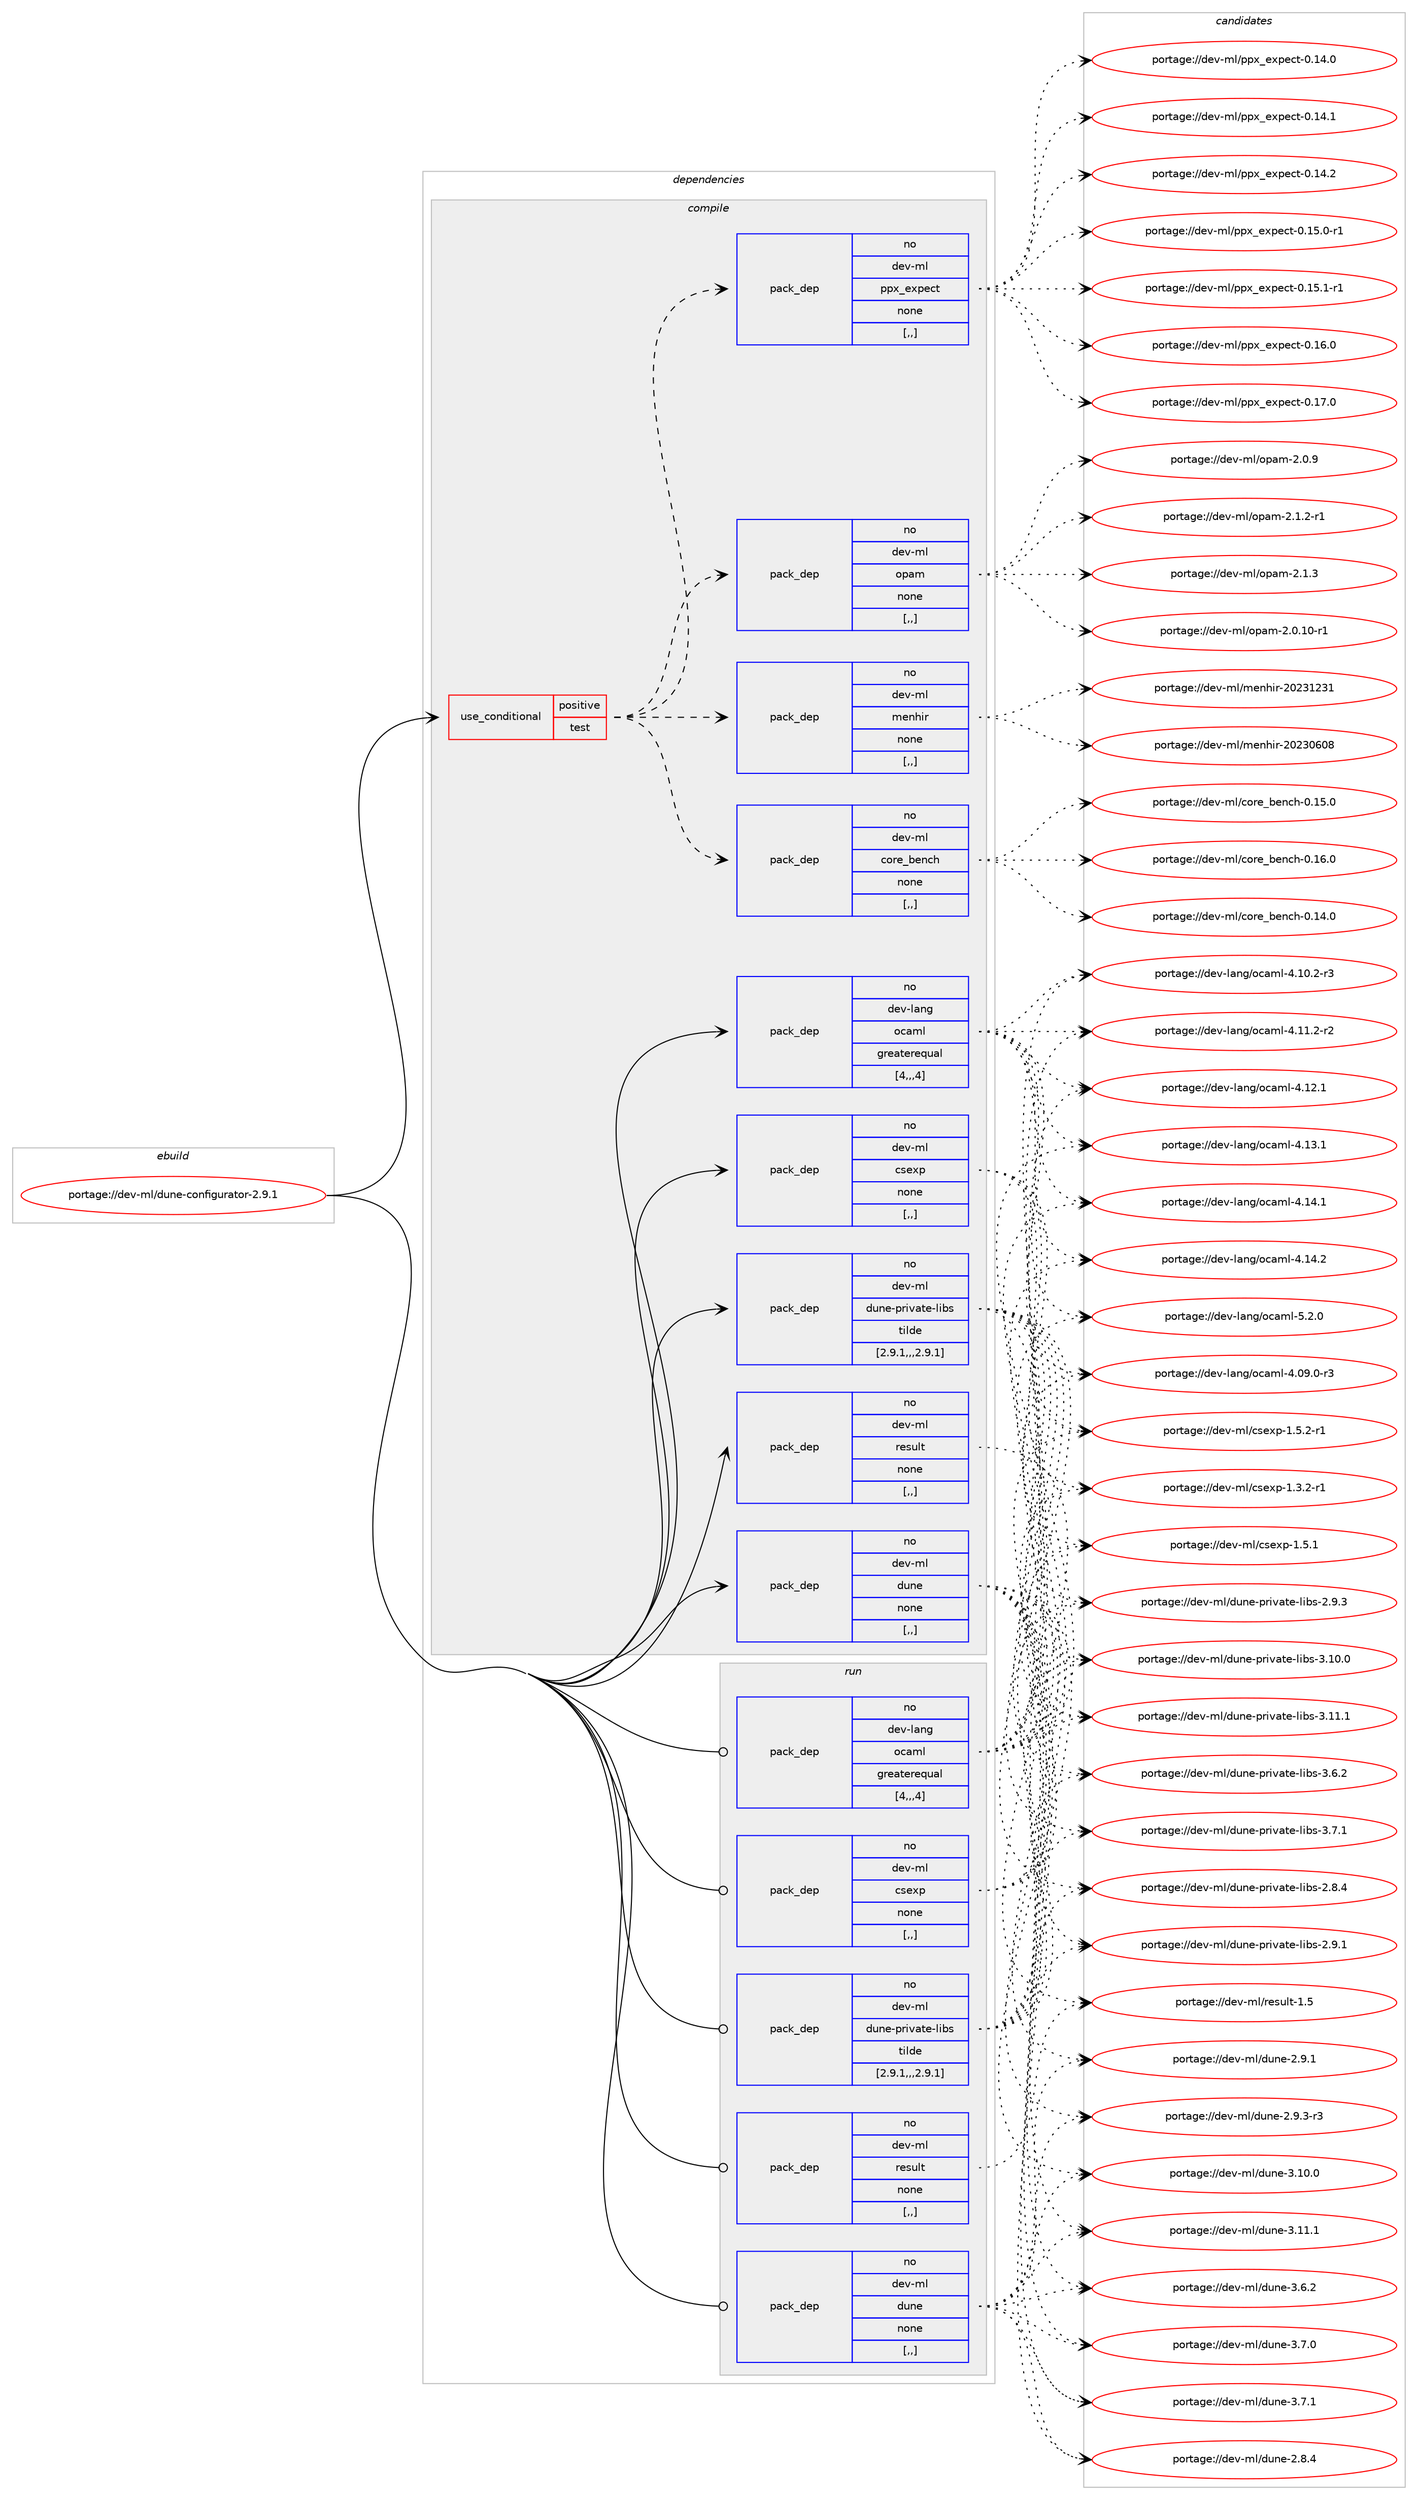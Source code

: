 digraph prolog {

# *************
# Graph options
# *************

newrank=true;
concentrate=true;
compound=true;
graph [rankdir=LR,fontname=Helvetica,fontsize=10,ranksep=1.5];#, ranksep=2.5, nodesep=0.2];
edge  [arrowhead=vee];
node  [fontname=Helvetica,fontsize=10];

# **********
# The ebuild
# **********

subgraph cluster_leftcol {
color=gray;
rank=same;
label=<<i>ebuild</i>>;
id [label="portage://dev-ml/dune-configurator-2.9.1", color=red, width=4, href="../dev-ml/dune-configurator-2.9.1.svg"];
}

# ****************
# The dependencies
# ****************

subgraph cluster_midcol {
color=gray;
label=<<i>dependencies</i>>;
subgraph cluster_compile {
fillcolor="#eeeeee";
style=filled;
label=<<i>compile</i>>;
subgraph cond28479 {
dependency115875 [label=<<TABLE BORDER="0" CELLBORDER="1" CELLSPACING="0" CELLPADDING="4"><TR><TD ROWSPAN="3" CELLPADDING="10">use_conditional</TD></TR><TR><TD>positive</TD></TR><TR><TD>test</TD></TR></TABLE>>, shape=none, color=red];
subgraph pack86232 {
dependency115876 [label=<<TABLE BORDER="0" CELLBORDER="1" CELLSPACING="0" CELLPADDING="4" WIDTH="220"><TR><TD ROWSPAN="6" CELLPADDING="30">pack_dep</TD></TR><TR><TD WIDTH="110">no</TD></TR><TR><TD>dev-ml</TD></TR><TR><TD>core_bench</TD></TR><TR><TD>none</TD></TR><TR><TD>[,,]</TD></TR></TABLE>>, shape=none, color=blue];
}
dependency115875:e -> dependency115876:w [weight=20,style="dashed",arrowhead="vee"];
subgraph pack86233 {
dependency115877 [label=<<TABLE BORDER="0" CELLBORDER="1" CELLSPACING="0" CELLPADDING="4" WIDTH="220"><TR><TD ROWSPAN="6" CELLPADDING="30">pack_dep</TD></TR><TR><TD WIDTH="110">no</TD></TR><TR><TD>dev-ml</TD></TR><TR><TD>menhir</TD></TR><TR><TD>none</TD></TR><TR><TD>[,,]</TD></TR></TABLE>>, shape=none, color=blue];
}
dependency115875:e -> dependency115877:w [weight=20,style="dashed",arrowhead="vee"];
subgraph pack86234 {
dependency115878 [label=<<TABLE BORDER="0" CELLBORDER="1" CELLSPACING="0" CELLPADDING="4" WIDTH="220"><TR><TD ROWSPAN="6" CELLPADDING="30">pack_dep</TD></TR><TR><TD WIDTH="110">no</TD></TR><TR><TD>dev-ml</TD></TR><TR><TD>opam</TD></TR><TR><TD>none</TD></TR><TR><TD>[,,]</TD></TR></TABLE>>, shape=none, color=blue];
}
dependency115875:e -> dependency115878:w [weight=20,style="dashed",arrowhead="vee"];
subgraph pack86235 {
dependency115879 [label=<<TABLE BORDER="0" CELLBORDER="1" CELLSPACING="0" CELLPADDING="4" WIDTH="220"><TR><TD ROWSPAN="6" CELLPADDING="30">pack_dep</TD></TR><TR><TD WIDTH="110">no</TD></TR><TR><TD>dev-ml</TD></TR><TR><TD>ppx_expect</TD></TR><TR><TD>none</TD></TR><TR><TD>[,,]</TD></TR></TABLE>>, shape=none, color=blue];
}
dependency115875:e -> dependency115879:w [weight=20,style="dashed",arrowhead="vee"];
}
id:e -> dependency115875:w [weight=20,style="solid",arrowhead="vee"];
subgraph pack86236 {
dependency115880 [label=<<TABLE BORDER="0" CELLBORDER="1" CELLSPACING="0" CELLPADDING="4" WIDTH="220"><TR><TD ROWSPAN="6" CELLPADDING="30">pack_dep</TD></TR><TR><TD WIDTH="110">no</TD></TR><TR><TD>dev-lang</TD></TR><TR><TD>ocaml</TD></TR><TR><TD>greaterequal</TD></TR><TR><TD>[4,,,4]</TD></TR></TABLE>>, shape=none, color=blue];
}
id:e -> dependency115880:w [weight=20,style="solid",arrowhead="vee"];
subgraph pack86237 {
dependency115881 [label=<<TABLE BORDER="0" CELLBORDER="1" CELLSPACING="0" CELLPADDING="4" WIDTH="220"><TR><TD ROWSPAN="6" CELLPADDING="30">pack_dep</TD></TR><TR><TD WIDTH="110">no</TD></TR><TR><TD>dev-ml</TD></TR><TR><TD>csexp</TD></TR><TR><TD>none</TD></TR><TR><TD>[,,]</TD></TR></TABLE>>, shape=none, color=blue];
}
id:e -> dependency115881:w [weight=20,style="solid",arrowhead="vee"];
subgraph pack86238 {
dependency115882 [label=<<TABLE BORDER="0" CELLBORDER="1" CELLSPACING="0" CELLPADDING="4" WIDTH="220"><TR><TD ROWSPAN="6" CELLPADDING="30">pack_dep</TD></TR><TR><TD WIDTH="110">no</TD></TR><TR><TD>dev-ml</TD></TR><TR><TD>dune</TD></TR><TR><TD>none</TD></TR><TR><TD>[,,]</TD></TR></TABLE>>, shape=none, color=blue];
}
id:e -> dependency115882:w [weight=20,style="solid",arrowhead="vee"];
subgraph pack86239 {
dependency115883 [label=<<TABLE BORDER="0" CELLBORDER="1" CELLSPACING="0" CELLPADDING="4" WIDTH="220"><TR><TD ROWSPAN="6" CELLPADDING="30">pack_dep</TD></TR><TR><TD WIDTH="110">no</TD></TR><TR><TD>dev-ml</TD></TR><TR><TD>dune-private-libs</TD></TR><TR><TD>tilde</TD></TR><TR><TD>[2.9.1,,,2.9.1]</TD></TR></TABLE>>, shape=none, color=blue];
}
id:e -> dependency115883:w [weight=20,style="solid",arrowhead="vee"];
subgraph pack86240 {
dependency115884 [label=<<TABLE BORDER="0" CELLBORDER="1" CELLSPACING="0" CELLPADDING="4" WIDTH="220"><TR><TD ROWSPAN="6" CELLPADDING="30">pack_dep</TD></TR><TR><TD WIDTH="110">no</TD></TR><TR><TD>dev-ml</TD></TR><TR><TD>result</TD></TR><TR><TD>none</TD></TR><TR><TD>[,,]</TD></TR></TABLE>>, shape=none, color=blue];
}
id:e -> dependency115884:w [weight=20,style="solid",arrowhead="vee"];
}
subgraph cluster_compileandrun {
fillcolor="#eeeeee";
style=filled;
label=<<i>compile and run</i>>;
}
subgraph cluster_run {
fillcolor="#eeeeee";
style=filled;
label=<<i>run</i>>;
subgraph pack86241 {
dependency115885 [label=<<TABLE BORDER="0" CELLBORDER="1" CELLSPACING="0" CELLPADDING="4" WIDTH="220"><TR><TD ROWSPAN="6" CELLPADDING="30">pack_dep</TD></TR><TR><TD WIDTH="110">no</TD></TR><TR><TD>dev-lang</TD></TR><TR><TD>ocaml</TD></TR><TR><TD>greaterequal</TD></TR><TR><TD>[4,,,4]</TD></TR></TABLE>>, shape=none, color=blue];
}
id:e -> dependency115885:w [weight=20,style="solid",arrowhead="odot"];
subgraph pack86242 {
dependency115886 [label=<<TABLE BORDER="0" CELLBORDER="1" CELLSPACING="0" CELLPADDING="4" WIDTH="220"><TR><TD ROWSPAN="6" CELLPADDING="30">pack_dep</TD></TR><TR><TD WIDTH="110">no</TD></TR><TR><TD>dev-ml</TD></TR><TR><TD>csexp</TD></TR><TR><TD>none</TD></TR><TR><TD>[,,]</TD></TR></TABLE>>, shape=none, color=blue];
}
id:e -> dependency115886:w [weight=20,style="solid",arrowhead="odot"];
subgraph pack86243 {
dependency115887 [label=<<TABLE BORDER="0" CELLBORDER="1" CELLSPACING="0" CELLPADDING="4" WIDTH="220"><TR><TD ROWSPAN="6" CELLPADDING="30">pack_dep</TD></TR><TR><TD WIDTH="110">no</TD></TR><TR><TD>dev-ml</TD></TR><TR><TD>dune</TD></TR><TR><TD>none</TD></TR><TR><TD>[,,]</TD></TR></TABLE>>, shape=none, color=blue];
}
id:e -> dependency115887:w [weight=20,style="solid",arrowhead="odot"];
subgraph pack86244 {
dependency115888 [label=<<TABLE BORDER="0" CELLBORDER="1" CELLSPACING="0" CELLPADDING="4" WIDTH="220"><TR><TD ROWSPAN="6" CELLPADDING="30">pack_dep</TD></TR><TR><TD WIDTH="110">no</TD></TR><TR><TD>dev-ml</TD></TR><TR><TD>dune-private-libs</TD></TR><TR><TD>tilde</TD></TR><TR><TD>[2.9.1,,,2.9.1]</TD></TR></TABLE>>, shape=none, color=blue];
}
id:e -> dependency115888:w [weight=20,style="solid",arrowhead="odot"];
subgraph pack86245 {
dependency115889 [label=<<TABLE BORDER="0" CELLBORDER="1" CELLSPACING="0" CELLPADDING="4" WIDTH="220"><TR><TD ROWSPAN="6" CELLPADDING="30">pack_dep</TD></TR><TR><TD WIDTH="110">no</TD></TR><TR><TD>dev-ml</TD></TR><TR><TD>result</TD></TR><TR><TD>none</TD></TR><TR><TD>[,,]</TD></TR></TABLE>>, shape=none, color=blue];
}
id:e -> dependency115889:w [weight=20,style="solid",arrowhead="odot"];
}
}

# **************
# The candidates
# **************

subgraph cluster_choices {
rank=same;
color=gray;
label=<<i>candidates</i>>;

subgraph choice86232 {
color=black;
nodesep=1;
choice10010111845109108479911111410195981011109910445484649524648 [label="portage://dev-ml/core_bench-0.14.0", color=red, width=4,href="../dev-ml/core_bench-0.14.0.svg"];
choice10010111845109108479911111410195981011109910445484649534648 [label="portage://dev-ml/core_bench-0.15.0", color=red, width=4,href="../dev-ml/core_bench-0.15.0.svg"];
choice10010111845109108479911111410195981011109910445484649544648 [label="portage://dev-ml/core_bench-0.16.0", color=red, width=4,href="../dev-ml/core_bench-0.16.0.svg"];
dependency115876:e -> choice10010111845109108479911111410195981011109910445484649524648:w [style=dotted,weight="100"];
dependency115876:e -> choice10010111845109108479911111410195981011109910445484649534648:w [style=dotted,weight="100"];
dependency115876:e -> choice10010111845109108479911111410195981011109910445484649544648:w [style=dotted,weight="100"];
}
subgraph choice86233 {
color=black;
nodesep=1;
choice1001011184510910847109101110104105114455048505148544856 [label="portage://dev-ml/menhir-20230608", color=red, width=4,href="../dev-ml/menhir-20230608.svg"];
choice1001011184510910847109101110104105114455048505149505149 [label="portage://dev-ml/menhir-20231231", color=red, width=4,href="../dev-ml/menhir-20231231.svg"];
dependency115877:e -> choice1001011184510910847109101110104105114455048505148544856:w [style=dotted,weight="100"];
dependency115877:e -> choice1001011184510910847109101110104105114455048505149505149:w [style=dotted,weight="100"];
}
subgraph choice86234 {
color=black;
nodesep=1;
choice100101118451091084711111297109455046484649484511449 [label="portage://dev-ml/opam-2.0.10-r1", color=red, width=4,href="../dev-ml/opam-2.0.10-r1.svg"];
choice100101118451091084711111297109455046484657 [label="portage://dev-ml/opam-2.0.9", color=red, width=4,href="../dev-ml/opam-2.0.9.svg"];
choice1001011184510910847111112971094550464946504511449 [label="portage://dev-ml/opam-2.1.2-r1", color=red, width=4,href="../dev-ml/opam-2.1.2-r1.svg"];
choice100101118451091084711111297109455046494651 [label="portage://dev-ml/opam-2.1.3", color=red, width=4,href="../dev-ml/opam-2.1.3.svg"];
dependency115878:e -> choice100101118451091084711111297109455046484649484511449:w [style=dotted,weight="100"];
dependency115878:e -> choice100101118451091084711111297109455046484657:w [style=dotted,weight="100"];
dependency115878:e -> choice1001011184510910847111112971094550464946504511449:w [style=dotted,weight="100"];
dependency115878:e -> choice100101118451091084711111297109455046494651:w [style=dotted,weight="100"];
}
subgraph choice86235 {
color=black;
nodesep=1;
choice1001011184510910847112112120951011201121019911645484649524648 [label="portage://dev-ml/ppx_expect-0.14.0", color=red, width=4,href="../dev-ml/ppx_expect-0.14.0.svg"];
choice1001011184510910847112112120951011201121019911645484649524649 [label="portage://dev-ml/ppx_expect-0.14.1", color=red, width=4,href="../dev-ml/ppx_expect-0.14.1.svg"];
choice1001011184510910847112112120951011201121019911645484649524650 [label="portage://dev-ml/ppx_expect-0.14.2", color=red, width=4,href="../dev-ml/ppx_expect-0.14.2.svg"];
choice10010111845109108471121121209510112011210199116454846495346484511449 [label="portage://dev-ml/ppx_expect-0.15.0-r1", color=red, width=4,href="../dev-ml/ppx_expect-0.15.0-r1.svg"];
choice10010111845109108471121121209510112011210199116454846495346494511449 [label="portage://dev-ml/ppx_expect-0.15.1-r1", color=red, width=4,href="../dev-ml/ppx_expect-0.15.1-r1.svg"];
choice1001011184510910847112112120951011201121019911645484649544648 [label="portage://dev-ml/ppx_expect-0.16.0", color=red, width=4,href="../dev-ml/ppx_expect-0.16.0.svg"];
choice1001011184510910847112112120951011201121019911645484649554648 [label="portage://dev-ml/ppx_expect-0.17.0", color=red, width=4,href="../dev-ml/ppx_expect-0.17.0.svg"];
dependency115879:e -> choice1001011184510910847112112120951011201121019911645484649524648:w [style=dotted,weight="100"];
dependency115879:e -> choice1001011184510910847112112120951011201121019911645484649524649:w [style=dotted,weight="100"];
dependency115879:e -> choice1001011184510910847112112120951011201121019911645484649524650:w [style=dotted,weight="100"];
dependency115879:e -> choice10010111845109108471121121209510112011210199116454846495346484511449:w [style=dotted,weight="100"];
dependency115879:e -> choice10010111845109108471121121209510112011210199116454846495346494511449:w [style=dotted,weight="100"];
dependency115879:e -> choice1001011184510910847112112120951011201121019911645484649544648:w [style=dotted,weight="100"];
dependency115879:e -> choice1001011184510910847112112120951011201121019911645484649554648:w [style=dotted,weight="100"];
}
subgraph choice86236 {
color=black;
nodesep=1;
choice1001011184510897110103471119997109108455246485746484511451 [label="portage://dev-lang/ocaml-4.09.0-r3", color=red, width=4,href="../dev-lang/ocaml-4.09.0-r3.svg"];
choice1001011184510897110103471119997109108455246494846504511451 [label="portage://dev-lang/ocaml-4.10.2-r3", color=red, width=4,href="../dev-lang/ocaml-4.10.2-r3.svg"];
choice1001011184510897110103471119997109108455246494946504511450 [label="portage://dev-lang/ocaml-4.11.2-r2", color=red, width=4,href="../dev-lang/ocaml-4.11.2-r2.svg"];
choice100101118451089711010347111999710910845524649504649 [label="portage://dev-lang/ocaml-4.12.1", color=red, width=4,href="../dev-lang/ocaml-4.12.1.svg"];
choice100101118451089711010347111999710910845524649514649 [label="portage://dev-lang/ocaml-4.13.1", color=red, width=4,href="../dev-lang/ocaml-4.13.1.svg"];
choice100101118451089711010347111999710910845524649524649 [label="portage://dev-lang/ocaml-4.14.1", color=red, width=4,href="../dev-lang/ocaml-4.14.1.svg"];
choice100101118451089711010347111999710910845524649524650 [label="portage://dev-lang/ocaml-4.14.2", color=red, width=4,href="../dev-lang/ocaml-4.14.2.svg"];
choice1001011184510897110103471119997109108455346504648 [label="portage://dev-lang/ocaml-5.2.0", color=red, width=4,href="../dev-lang/ocaml-5.2.0.svg"];
dependency115880:e -> choice1001011184510897110103471119997109108455246485746484511451:w [style=dotted,weight="100"];
dependency115880:e -> choice1001011184510897110103471119997109108455246494846504511451:w [style=dotted,weight="100"];
dependency115880:e -> choice1001011184510897110103471119997109108455246494946504511450:w [style=dotted,weight="100"];
dependency115880:e -> choice100101118451089711010347111999710910845524649504649:w [style=dotted,weight="100"];
dependency115880:e -> choice100101118451089711010347111999710910845524649514649:w [style=dotted,weight="100"];
dependency115880:e -> choice100101118451089711010347111999710910845524649524649:w [style=dotted,weight="100"];
dependency115880:e -> choice100101118451089711010347111999710910845524649524650:w [style=dotted,weight="100"];
dependency115880:e -> choice1001011184510897110103471119997109108455346504648:w [style=dotted,weight="100"];
}
subgraph choice86237 {
color=black;
nodesep=1;
choice1001011184510910847991151011201124549465146504511449 [label="portage://dev-ml/csexp-1.3.2-r1", color=red, width=4,href="../dev-ml/csexp-1.3.2-r1.svg"];
choice100101118451091084799115101120112454946534649 [label="portage://dev-ml/csexp-1.5.1", color=red, width=4,href="../dev-ml/csexp-1.5.1.svg"];
choice1001011184510910847991151011201124549465346504511449 [label="portage://dev-ml/csexp-1.5.2-r1", color=red, width=4,href="../dev-ml/csexp-1.5.2-r1.svg"];
dependency115881:e -> choice1001011184510910847991151011201124549465146504511449:w [style=dotted,weight="100"];
dependency115881:e -> choice100101118451091084799115101120112454946534649:w [style=dotted,weight="100"];
dependency115881:e -> choice1001011184510910847991151011201124549465346504511449:w [style=dotted,weight="100"];
}
subgraph choice86238 {
color=black;
nodesep=1;
choice1001011184510910847100117110101455046564652 [label="portage://dev-ml/dune-2.8.4", color=red, width=4,href="../dev-ml/dune-2.8.4.svg"];
choice1001011184510910847100117110101455046574649 [label="portage://dev-ml/dune-2.9.1", color=red, width=4,href="../dev-ml/dune-2.9.1.svg"];
choice10010111845109108471001171101014550465746514511451 [label="portage://dev-ml/dune-2.9.3-r3", color=red, width=4,href="../dev-ml/dune-2.9.3-r3.svg"];
choice100101118451091084710011711010145514649484648 [label="portage://dev-ml/dune-3.10.0", color=red, width=4,href="../dev-ml/dune-3.10.0.svg"];
choice100101118451091084710011711010145514649494649 [label="portage://dev-ml/dune-3.11.1", color=red, width=4,href="../dev-ml/dune-3.11.1.svg"];
choice1001011184510910847100117110101455146544650 [label="portage://dev-ml/dune-3.6.2", color=red, width=4,href="../dev-ml/dune-3.6.2.svg"];
choice1001011184510910847100117110101455146554648 [label="portage://dev-ml/dune-3.7.0", color=red, width=4,href="../dev-ml/dune-3.7.0.svg"];
choice1001011184510910847100117110101455146554649 [label="portage://dev-ml/dune-3.7.1", color=red, width=4,href="../dev-ml/dune-3.7.1.svg"];
dependency115882:e -> choice1001011184510910847100117110101455046564652:w [style=dotted,weight="100"];
dependency115882:e -> choice1001011184510910847100117110101455046574649:w [style=dotted,weight="100"];
dependency115882:e -> choice10010111845109108471001171101014550465746514511451:w [style=dotted,weight="100"];
dependency115882:e -> choice100101118451091084710011711010145514649484648:w [style=dotted,weight="100"];
dependency115882:e -> choice100101118451091084710011711010145514649494649:w [style=dotted,weight="100"];
dependency115882:e -> choice1001011184510910847100117110101455146544650:w [style=dotted,weight="100"];
dependency115882:e -> choice1001011184510910847100117110101455146554648:w [style=dotted,weight="100"];
dependency115882:e -> choice1001011184510910847100117110101455146554649:w [style=dotted,weight="100"];
}
subgraph choice86239 {
color=black;
nodesep=1;
choice100101118451091084710011711010145112114105118971161014510810598115455046564652 [label="portage://dev-ml/dune-private-libs-2.8.4", color=red, width=4,href="../dev-ml/dune-private-libs-2.8.4.svg"];
choice100101118451091084710011711010145112114105118971161014510810598115455046574649 [label="portage://dev-ml/dune-private-libs-2.9.1", color=red, width=4,href="../dev-ml/dune-private-libs-2.9.1.svg"];
choice100101118451091084710011711010145112114105118971161014510810598115455046574651 [label="portage://dev-ml/dune-private-libs-2.9.3", color=red, width=4,href="../dev-ml/dune-private-libs-2.9.3.svg"];
choice10010111845109108471001171101014511211410511897116101451081059811545514649484648 [label="portage://dev-ml/dune-private-libs-3.10.0", color=red, width=4,href="../dev-ml/dune-private-libs-3.10.0.svg"];
choice10010111845109108471001171101014511211410511897116101451081059811545514649494649 [label="portage://dev-ml/dune-private-libs-3.11.1", color=red, width=4,href="../dev-ml/dune-private-libs-3.11.1.svg"];
choice100101118451091084710011711010145112114105118971161014510810598115455146544650 [label="portage://dev-ml/dune-private-libs-3.6.2", color=red, width=4,href="../dev-ml/dune-private-libs-3.6.2.svg"];
choice100101118451091084710011711010145112114105118971161014510810598115455146554649 [label="portage://dev-ml/dune-private-libs-3.7.1", color=red, width=4,href="../dev-ml/dune-private-libs-3.7.1.svg"];
dependency115883:e -> choice100101118451091084710011711010145112114105118971161014510810598115455046564652:w [style=dotted,weight="100"];
dependency115883:e -> choice100101118451091084710011711010145112114105118971161014510810598115455046574649:w [style=dotted,weight="100"];
dependency115883:e -> choice100101118451091084710011711010145112114105118971161014510810598115455046574651:w [style=dotted,weight="100"];
dependency115883:e -> choice10010111845109108471001171101014511211410511897116101451081059811545514649484648:w [style=dotted,weight="100"];
dependency115883:e -> choice10010111845109108471001171101014511211410511897116101451081059811545514649494649:w [style=dotted,weight="100"];
dependency115883:e -> choice100101118451091084710011711010145112114105118971161014510810598115455146544650:w [style=dotted,weight="100"];
dependency115883:e -> choice100101118451091084710011711010145112114105118971161014510810598115455146554649:w [style=dotted,weight="100"];
}
subgraph choice86240 {
color=black;
nodesep=1;
choice100101118451091084711410111511710811645494653 [label="portage://dev-ml/result-1.5", color=red, width=4,href="../dev-ml/result-1.5.svg"];
dependency115884:e -> choice100101118451091084711410111511710811645494653:w [style=dotted,weight="100"];
}
subgraph choice86241 {
color=black;
nodesep=1;
choice1001011184510897110103471119997109108455246485746484511451 [label="portage://dev-lang/ocaml-4.09.0-r3", color=red, width=4,href="../dev-lang/ocaml-4.09.0-r3.svg"];
choice1001011184510897110103471119997109108455246494846504511451 [label="portage://dev-lang/ocaml-4.10.2-r3", color=red, width=4,href="../dev-lang/ocaml-4.10.2-r3.svg"];
choice1001011184510897110103471119997109108455246494946504511450 [label="portage://dev-lang/ocaml-4.11.2-r2", color=red, width=4,href="../dev-lang/ocaml-4.11.2-r2.svg"];
choice100101118451089711010347111999710910845524649504649 [label="portage://dev-lang/ocaml-4.12.1", color=red, width=4,href="../dev-lang/ocaml-4.12.1.svg"];
choice100101118451089711010347111999710910845524649514649 [label="portage://dev-lang/ocaml-4.13.1", color=red, width=4,href="../dev-lang/ocaml-4.13.1.svg"];
choice100101118451089711010347111999710910845524649524649 [label="portage://dev-lang/ocaml-4.14.1", color=red, width=4,href="../dev-lang/ocaml-4.14.1.svg"];
choice100101118451089711010347111999710910845524649524650 [label="portage://dev-lang/ocaml-4.14.2", color=red, width=4,href="../dev-lang/ocaml-4.14.2.svg"];
choice1001011184510897110103471119997109108455346504648 [label="portage://dev-lang/ocaml-5.2.0", color=red, width=4,href="../dev-lang/ocaml-5.2.0.svg"];
dependency115885:e -> choice1001011184510897110103471119997109108455246485746484511451:w [style=dotted,weight="100"];
dependency115885:e -> choice1001011184510897110103471119997109108455246494846504511451:w [style=dotted,weight="100"];
dependency115885:e -> choice1001011184510897110103471119997109108455246494946504511450:w [style=dotted,weight="100"];
dependency115885:e -> choice100101118451089711010347111999710910845524649504649:w [style=dotted,weight="100"];
dependency115885:e -> choice100101118451089711010347111999710910845524649514649:w [style=dotted,weight="100"];
dependency115885:e -> choice100101118451089711010347111999710910845524649524649:w [style=dotted,weight="100"];
dependency115885:e -> choice100101118451089711010347111999710910845524649524650:w [style=dotted,weight="100"];
dependency115885:e -> choice1001011184510897110103471119997109108455346504648:w [style=dotted,weight="100"];
}
subgraph choice86242 {
color=black;
nodesep=1;
choice1001011184510910847991151011201124549465146504511449 [label="portage://dev-ml/csexp-1.3.2-r1", color=red, width=4,href="../dev-ml/csexp-1.3.2-r1.svg"];
choice100101118451091084799115101120112454946534649 [label="portage://dev-ml/csexp-1.5.1", color=red, width=4,href="../dev-ml/csexp-1.5.1.svg"];
choice1001011184510910847991151011201124549465346504511449 [label="portage://dev-ml/csexp-1.5.2-r1", color=red, width=4,href="../dev-ml/csexp-1.5.2-r1.svg"];
dependency115886:e -> choice1001011184510910847991151011201124549465146504511449:w [style=dotted,weight="100"];
dependency115886:e -> choice100101118451091084799115101120112454946534649:w [style=dotted,weight="100"];
dependency115886:e -> choice1001011184510910847991151011201124549465346504511449:w [style=dotted,weight="100"];
}
subgraph choice86243 {
color=black;
nodesep=1;
choice1001011184510910847100117110101455046564652 [label="portage://dev-ml/dune-2.8.4", color=red, width=4,href="../dev-ml/dune-2.8.4.svg"];
choice1001011184510910847100117110101455046574649 [label="portage://dev-ml/dune-2.9.1", color=red, width=4,href="../dev-ml/dune-2.9.1.svg"];
choice10010111845109108471001171101014550465746514511451 [label="portage://dev-ml/dune-2.9.3-r3", color=red, width=4,href="../dev-ml/dune-2.9.3-r3.svg"];
choice100101118451091084710011711010145514649484648 [label="portage://dev-ml/dune-3.10.0", color=red, width=4,href="../dev-ml/dune-3.10.0.svg"];
choice100101118451091084710011711010145514649494649 [label="portage://dev-ml/dune-3.11.1", color=red, width=4,href="../dev-ml/dune-3.11.1.svg"];
choice1001011184510910847100117110101455146544650 [label="portage://dev-ml/dune-3.6.2", color=red, width=4,href="../dev-ml/dune-3.6.2.svg"];
choice1001011184510910847100117110101455146554648 [label="portage://dev-ml/dune-3.7.0", color=red, width=4,href="../dev-ml/dune-3.7.0.svg"];
choice1001011184510910847100117110101455146554649 [label="portage://dev-ml/dune-3.7.1", color=red, width=4,href="../dev-ml/dune-3.7.1.svg"];
dependency115887:e -> choice1001011184510910847100117110101455046564652:w [style=dotted,weight="100"];
dependency115887:e -> choice1001011184510910847100117110101455046574649:w [style=dotted,weight="100"];
dependency115887:e -> choice10010111845109108471001171101014550465746514511451:w [style=dotted,weight="100"];
dependency115887:e -> choice100101118451091084710011711010145514649484648:w [style=dotted,weight="100"];
dependency115887:e -> choice100101118451091084710011711010145514649494649:w [style=dotted,weight="100"];
dependency115887:e -> choice1001011184510910847100117110101455146544650:w [style=dotted,weight="100"];
dependency115887:e -> choice1001011184510910847100117110101455146554648:w [style=dotted,weight="100"];
dependency115887:e -> choice1001011184510910847100117110101455146554649:w [style=dotted,weight="100"];
}
subgraph choice86244 {
color=black;
nodesep=1;
choice100101118451091084710011711010145112114105118971161014510810598115455046564652 [label="portage://dev-ml/dune-private-libs-2.8.4", color=red, width=4,href="../dev-ml/dune-private-libs-2.8.4.svg"];
choice100101118451091084710011711010145112114105118971161014510810598115455046574649 [label="portage://dev-ml/dune-private-libs-2.9.1", color=red, width=4,href="../dev-ml/dune-private-libs-2.9.1.svg"];
choice100101118451091084710011711010145112114105118971161014510810598115455046574651 [label="portage://dev-ml/dune-private-libs-2.9.3", color=red, width=4,href="../dev-ml/dune-private-libs-2.9.3.svg"];
choice10010111845109108471001171101014511211410511897116101451081059811545514649484648 [label="portage://dev-ml/dune-private-libs-3.10.0", color=red, width=4,href="../dev-ml/dune-private-libs-3.10.0.svg"];
choice10010111845109108471001171101014511211410511897116101451081059811545514649494649 [label="portage://dev-ml/dune-private-libs-3.11.1", color=red, width=4,href="../dev-ml/dune-private-libs-3.11.1.svg"];
choice100101118451091084710011711010145112114105118971161014510810598115455146544650 [label="portage://dev-ml/dune-private-libs-3.6.2", color=red, width=4,href="../dev-ml/dune-private-libs-3.6.2.svg"];
choice100101118451091084710011711010145112114105118971161014510810598115455146554649 [label="portage://dev-ml/dune-private-libs-3.7.1", color=red, width=4,href="../dev-ml/dune-private-libs-3.7.1.svg"];
dependency115888:e -> choice100101118451091084710011711010145112114105118971161014510810598115455046564652:w [style=dotted,weight="100"];
dependency115888:e -> choice100101118451091084710011711010145112114105118971161014510810598115455046574649:w [style=dotted,weight="100"];
dependency115888:e -> choice100101118451091084710011711010145112114105118971161014510810598115455046574651:w [style=dotted,weight="100"];
dependency115888:e -> choice10010111845109108471001171101014511211410511897116101451081059811545514649484648:w [style=dotted,weight="100"];
dependency115888:e -> choice10010111845109108471001171101014511211410511897116101451081059811545514649494649:w [style=dotted,weight="100"];
dependency115888:e -> choice100101118451091084710011711010145112114105118971161014510810598115455146544650:w [style=dotted,weight="100"];
dependency115888:e -> choice100101118451091084710011711010145112114105118971161014510810598115455146554649:w [style=dotted,weight="100"];
}
subgraph choice86245 {
color=black;
nodesep=1;
choice100101118451091084711410111511710811645494653 [label="portage://dev-ml/result-1.5", color=red, width=4,href="../dev-ml/result-1.5.svg"];
dependency115889:e -> choice100101118451091084711410111511710811645494653:w [style=dotted,weight="100"];
}
}

}
